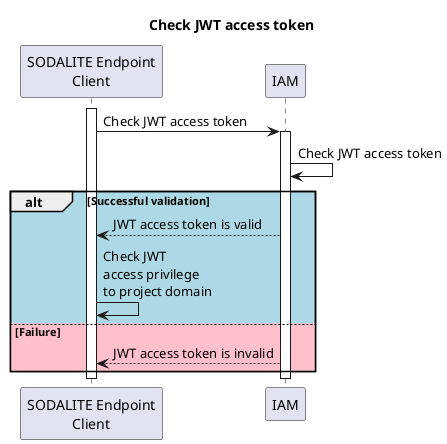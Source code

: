 @startuml
hide unlinked
title Check JWT access token
participant "SODALITE Endpoint\nClient" as client
participant "Secrets\nVault" as secretstore
participant "IAM" as IAM

activate client
client->IAM: Check JWT access token
activate IAM
IAM->IAM: Check JWT access token
alt #LightBlue Successful validation
    IAM-->client: JWT access token is valid
    client->client: Check JWT\naccess privilege\nto project domain
else #Pink Failure
    IAM-->client: JWT access token is invalid
end
deactivate IAM
deactivate client

@enduml

